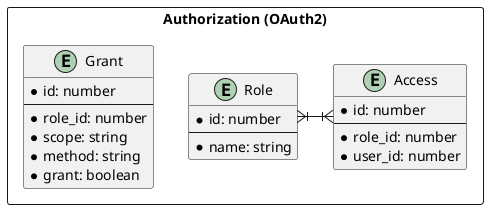 @startuml
  rectangle "Authorization (OAuth2)" {
    entity "Role" as role {
      * id: number
      --
      * name: string
    }

    entity "Grant" as grant {
      * id: number
      --
      * role_id: number
      * scope: string
      * method: string
      * grant: boolean
    }

    entity "Access" as access {
      * id: number
      --
      * role_id: number
      * user_id: number
    }

    role }|-|{ access
  }
@enduml

